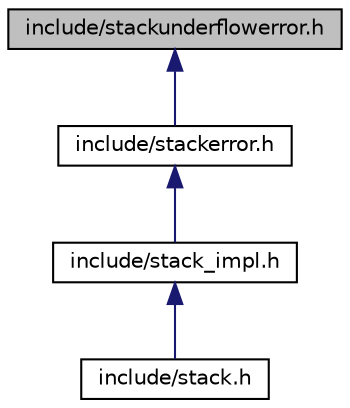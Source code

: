 digraph "include/stackunderflowerror.h"
{
 // LATEX_PDF_SIZE
  edge [fontname="Helvetica",fontsize="10",labelfontname="Helvetica",labelfontsize="10"];
  node [fontname="Helvetica",fontsize="10",shape=record];
  Node1 [label="include/stackunderflowerror.h",height=0.2,width=0.4,color="black", fillcolor="grey75", style="filled", fontcolor="black",tooltip="Contains implementation of the StackUnderflowError class."];
  Node1 -> Node2 [dir="back",color="midnightblue",fontsize="10",style="solid",fontname="Helvetica"];
  Node2 [label="include/stackerror.h",height=0.2,width=0.4,color="black", fillcolor="white", style="filled",URL="$stackerror_8h.html",tooltip="Contains implementation of StackError base exception class."];
  Node2 -> Node3 [dir="back",color="midnightblue",fontsize="10",style="solid",fontname="Helvetica"];
  Node3 [label="include/stack_impl.h",height=0.2,width=0.4,color="black", fillcolor="white", style="filled",URL="$stack__impl_8h.html",tooltip="Contains implementation of the Stack class template."];
  Node3 -> Node4 [dir="back",color="midnightblue",fontsize="10",style="solid",fontname="Helvetica"];
  Node4 [label="include/stack.h",height=0.2,width=0.4,color="black", fillcolor="white", style="filled",URL="$stack_8h.html",tooltip="Include file for Stack class template."];
}
